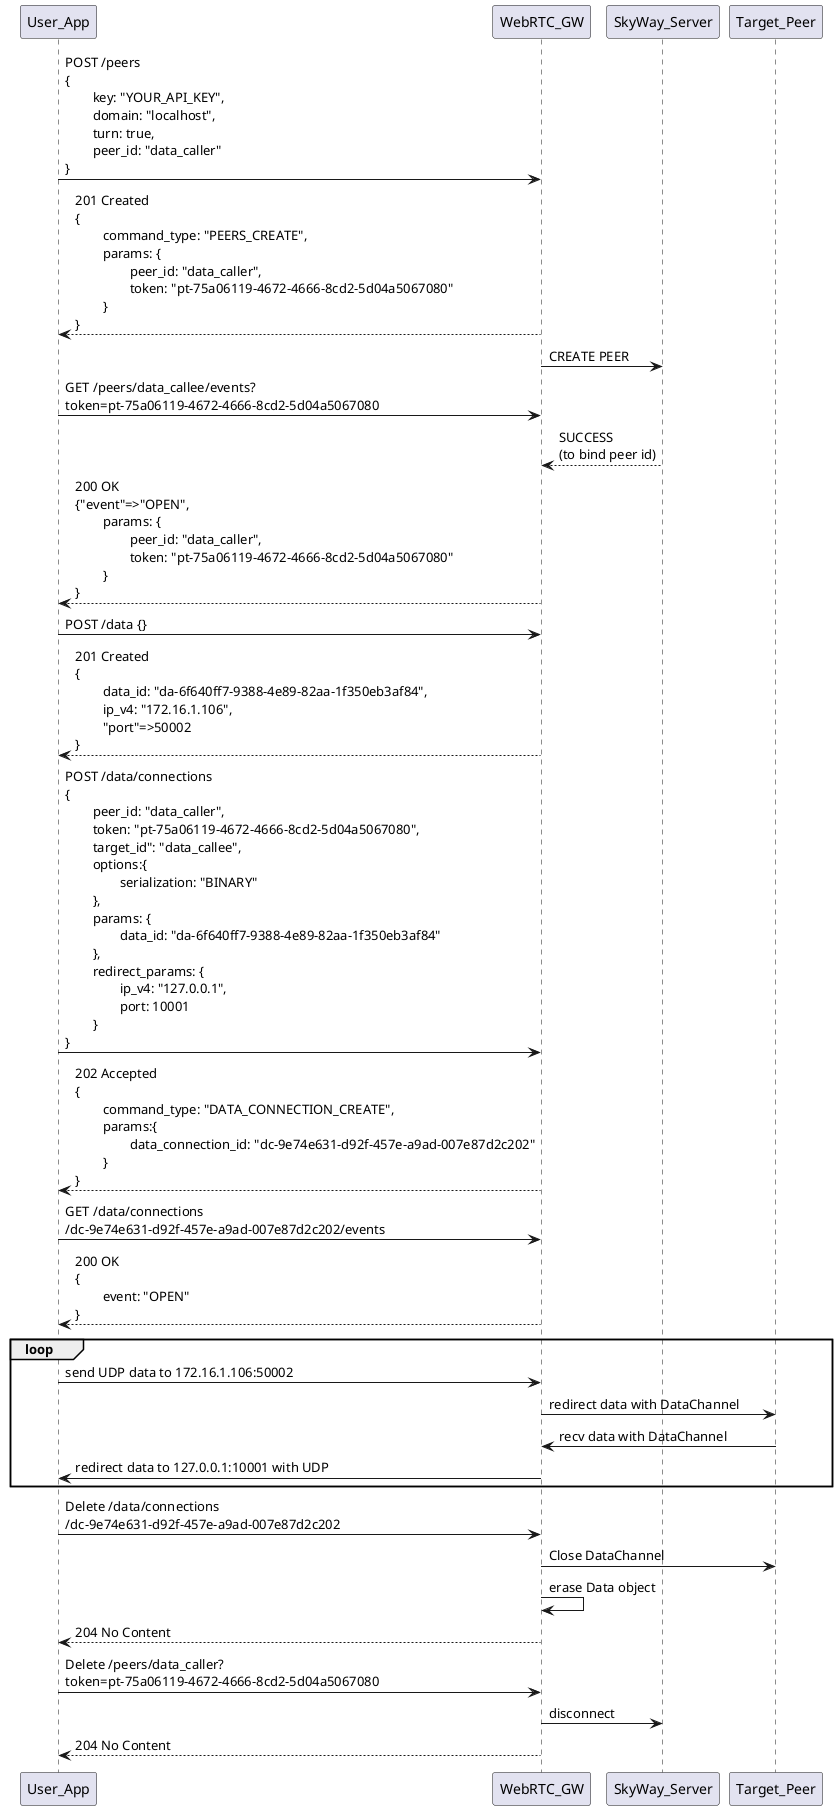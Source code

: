 @startuml

User_App -> WebRTC_GW: POST /peers \n{\n\tkey: "YOUR_API_KEY",\n\tdomain: "localhost",\n\tturn: true,\n\tpeer_id: "data_caller"\n}
WebRTC_GW --> User_App: 201 Created\n{\n\tcommand_type: "PEERS_CREATE", \n\tparams: {\n\t\tpeer_id: "data_caller", \n\t\ttoken: "pt-75a06119-4672-4666-8cd2-5d04a5067080"\n\t}\n}

WebRTC_GW -> SkyWay_Server: CREATE PEER
User_App -> WebRTC_GW: GET /peers/data_callee/events?\ntoken=pt-75a06119-4672-4666-8cd2-5d04a5067080
SkyWay_Server --> WebRTC_GW: SUCCESS\n(to bind peer id)
WebRTC_GW --> User_App: 200 OK\n{"event"=>"OPEN",\n\tparams: {\n\t\tpeer_id: "data_caller", \n\t\ttoken: "pt-75a06119-4672-4666-8cd2-5d04a5067080"\n\t}\n}

User_App -> WebRTC_GW: POST /data {}
WebRTC_GW --> User_App: 201 Created\n{\n\tdata_id: "da-6f640ff7-9388-4e89-82aa-1f350eb3af84",\n\tip_v4: "172.16.1.106",\n\t"port"=>50002\n}

User_App -> WebRTC_GW: POST /data/connections\n{\n\tpeer_id: "data_caller",\n\ttoken: "pt-75a06119-4672-4666-8cd2-5d04a5067080",\n\ttarget_id": "data_callee",\n\toptions:{\n\t\tserialization: "BINARY"\n\t},\n\tparams: {\n\t\tdata_id: "da-6f640ff7-9388-4e89-82aa-1f350eb3af84"\n\t},\n\tredirect_params: {\n\t\tip_v4: "127.0.0.1",\n\t\tport: 10001\n\t}\n}
WebRTC_GW --> User_App: 202 Accepted\n{\n\tcommand_type: "DATA_CONNECTION_CREATE", \n\tparams:{ \n\t\tdata_connection_id: "dc-9e74e631-d92f-457e-a9ad-007e87d2c202"\n\t}\n}

User_App -> WebRTC_GW: GET /data/connections\n/dc-9e74e631-d92f-457e-a9ad-007e87d2c202/events
WebRTC_GW --> User_App: 200 OK\n{\n\tevent: "OPEN"\n}

loop
User_App -> WebRTC_GW: send UDP data to 172.16.1.106:50002
WebRTC_GW -> Target_Peer: redirect data with DataChannel
Target_Peer -> WebRTC_GW: recv data with DataChannel
WebRTC_GW -> User_App: redirect data to 127.0.0.1:10001 with UDP
end

User_App -> WebRTC_GW: Delete /data/connections\n/dc-9e74e631-d92f-457e-a9ad-007e87d2c202
WebRTC_GW -> Target_Peer: Close DataChannel
WebRTC_GW -> WebRTC_GW: erase Data object
WebRTC_GW --> User_App: 204 No Content
User_App -> WebRTC_GW: Delete /peers/data_caller?\ntoken=pt-75a06119-4672-4666-8cd2-5d04a5067080
WebRTC_GW -> SkyWay_Server: disconnect
WebRTC_GW --> User_App: 204 No Content
@enduml
